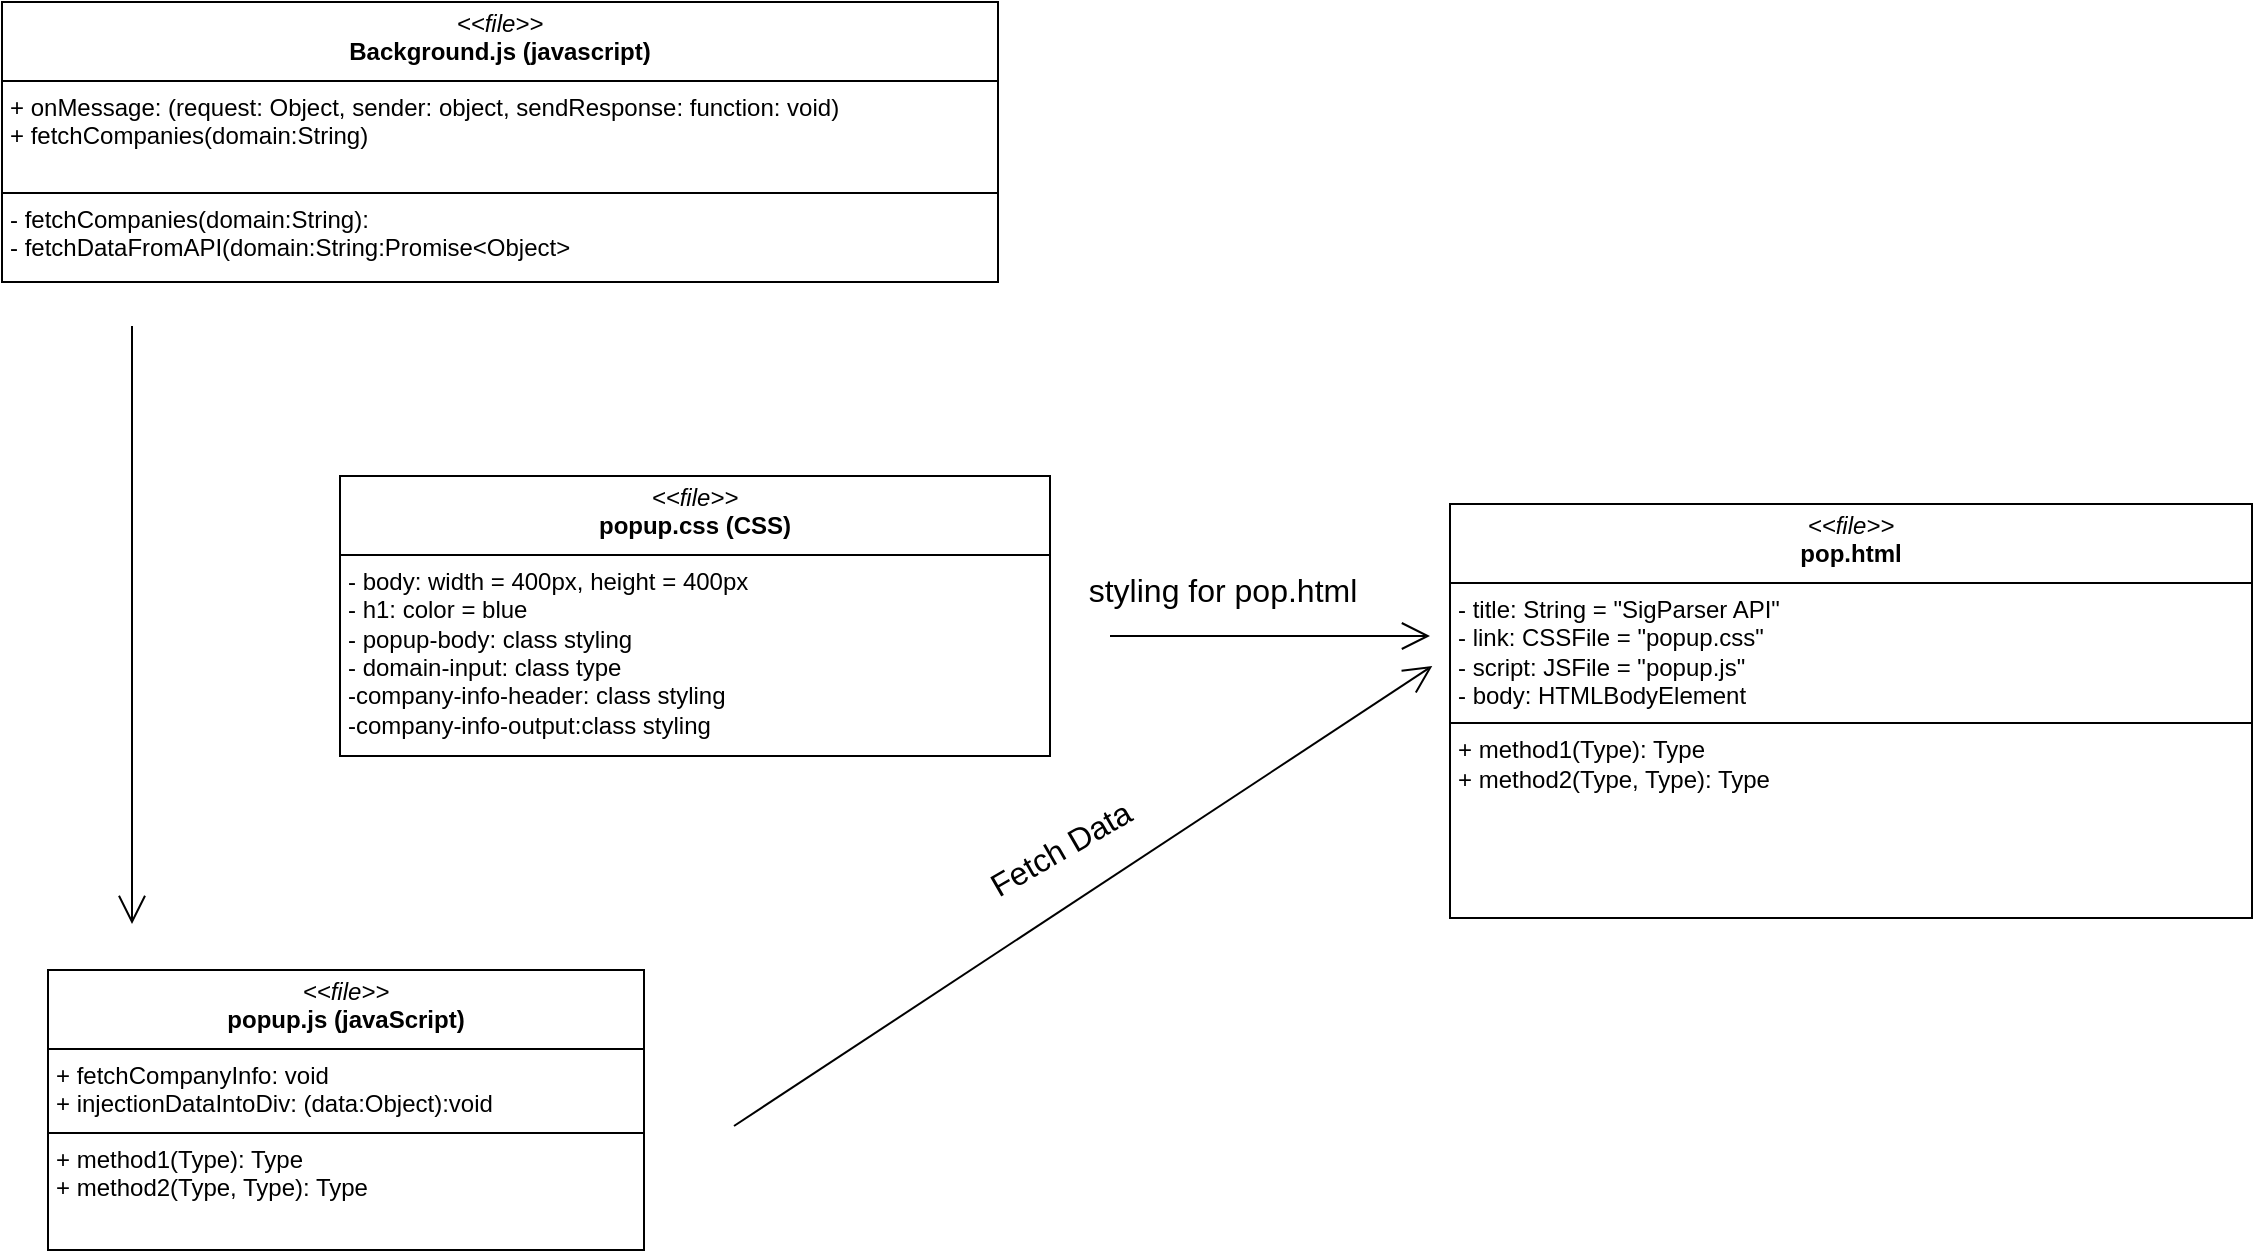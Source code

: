 <mxfile version="24.9.1">
  <diagram name="Page-1" id="F3TrKfFbRiF8tJtaXqeu">
    <mxGraphModel dx="2722" dy="1161" grid="0" gridSize="10" guides="1" tooltips="1" connect="1" arrows="1" fold="1" page="0" pageScale="1" pageWidth="850" pageHeight="1100" math="0" shadow="0">
      <root>
        <mxCell id="0" />
        <mxCell id="1" parent="0" />
        <mxCell id="lpOA4O-bADo8tYY5proH-2" value="&lt;p style=&quot;margin:0px;margin-top:4px;text-align:center;&quot;&gt;&lt;i&gt;&amp;lt;&amp;lt;file&amp;gt;&amp;gt;&lt;/i&gt;&lt;br&gt;&lt;b&gt;Background.js (javascript)&lt;/b&gt;&lt;br&gt;&lt;/p&gt;&lt;hr size=&quot;1&quot; style=&quot;border-style:solid;&quot;&gt;&lt;p style=&quot;margin:0px;margin-left:4px;&quot;&gt;+ onMessage: (request: Object, sender: object, sendResponse: function: void)&lt;br&gt;+ fetchCompanies(domain:String)&lt;/p&gt;&lt;p style=&quot;margin:0px;margin-left:4px;&quot;&gt;&lt;br&gt;&lt;/p&gt;&lt;hr size=&quot;1&quot; style=&quot;border-style:solid;&quot;&gt;&lt;p style=&quot;margin:0px;margin-left:4px;&quot;&gt;- fetchCompanies(domain:String):&amp;nbsp;&lt;br&gt;- fetchDataFromAPI(domain:String:Promise&amp;lt;Object&amp;gt;&lt;/p&gt;" style="verticalAlign=top;align=left;overflow=fill;html=1;whiteSpace=wrap;" parent="1" vertex="1">
          <mxGeometry x="-1373" y="-231" width="498" height="140" as="geometry" />
        </mxCell>
        <mxCell id="lpOA4O-bADo8tYY5proH-3" value="&lt;p style=&quot;margin:0px;margin-top:4px;text-align:center;&quot;&gt;&lt;i&gt;&amp;lt;&amp;lt;file&amp;gt;&amp;gt;&lt;/i&gt;&lt;br&gt;&lt;b&gt;popup.css (CSS)&lt;/b&gt;&lt;/p&gt;&lt;hr size=&quot;1&quot; style=&quot;border-style:solid;&quot;&gt;&lt;p style=&quot;margin:0px;margin-left:4px;&quot;&gt;- body: width = 400px, height = 400px&lt;br&gt;- h1: color = blue&amp;nbsp;&lt;/p&gt;&lt;p style=&quot;margin:0px;margin-left:4px;&quot;&gt;- popup-body: class styling&lt;/p&gt;&lt;p style=&quot;margin:0px;margin-left:4px;&quot;&gt;- domain-input: class type&lt;/p&gt;&lt;p style=&quot;margin:0px;margin-left:4px;&quot;&gt;-company-info-header: class styling&lt;/p&gt;&lt;p style=&quot;margin:0px;margin-left:4px;&quot;&gt;-company-info-output:class styling&lt;/p&gt;&lt;p style=&quot;margin:0px;margin-left:4px;&quot;&gt;&lt;br&gt;&lt;/p&gt;" style="verticalAlign=top;align=left;overflow=fill;html=1;whiteSpace=wrap;" parent="1" vertex="1">
          <mxGeometry x="-1204" y="6" width="355" height="140" as="geometry" />
        </mxCell>
        <mxCell id="lpOA4O-bADo8tYY5proH-6" value="" style="endArrow=open;endFill=1;endSize=12;html=1;rounded=0;fontSize=12;curved=1;" parent="1" edge="1">
          <mxGeometry width="160" relative="1" as="geometry">
            <mxPoint x="-819" y="86" as="sourcePoint" />
            <mxPoint x="-659" y="86" as="targetPoint" />
          </mxGeometry>
        </mxCell>
        <mxCell id="lpOA4O-bADo8tYY5proH-8" value="styling for pop.html" style="text;html=1;align=center;verticalAlign=middle;whiteSpace=wrap;rounded=0;fontSize=16;" parent="1" vertex="1">
          <mxGeometry x="-832" y="48" width="139" height="30" as="geometry" />
        </mxCell>
        <mxCell id="lpOA4O-bADo8tYY5proH-9" value="&lt;p style=&quot;margin:0px;margin-top:4px;text-align:center;&quot;&gt;&lt;i&gt;&amp;lt;&amp;lt;file&amp;gt;&amp;gt;&lt;/i&gt;&lt;br&gt;&lt;b&gt;pop.html&lt;/b&gt;&lt;/p&gt;&lt;hr size=&quot;1&quot; style=&quot;border-style:solid;&quot;&gt;&lt;p style=&quot;margin:0px;margin-left:4px;&quot;&gt;- title: String = &quot;SigParser API&quot;&lt;br&gt;- link: CSSFile = &quot;popup.css&quot;&lt;/p&gt;&lt;p style=&quot;margin:0px;margin-left:4px;&quot;&gt;- script: JSFile = &quot;popup.js&quot;&lt;/p&gt;&lt;p style=&quot;margin:0px;margin-left:4px;&quot;&gt;- body: HTMLBodyElement&lt;/p&gt;&lt;hr size=&quot;1&quot; style=&quot;border-style:solid;&quot;&gt;&lt;p style=&quot;margin:0px;margin-left:4px;&quot;&gt;+ method1(Type): Type&lt;br&gt;+ method2(Type, Type): Type&lt;/p&gt;" style="verticalAlign=top;align=left;overflow=fill;html=1;whiteSpace=wrap;" parent="1" vertex="1">
          <mxGeometry x="-649" y="20" width="401" height="207" as="geometry" />
        </mxCell>
        <mxCell id="lpOA4O-bADo8tYY5proH-10" value="" style="endArrow=open;endFill=1;endSize=12;html=1;rounded=0;fontSize=12;curved=1;" parent="1" edge="1">
          <mxGeometry width="160" relative="1" as="geometry">
            <mxPoint x="-1007" y="331" as="sourcePoint" />
            <mxPoint x="-657.864" y="101" as="targetPoint" />
          </mxGeometry>
        </mxCell>
        <mxCell id="lpOA4O-bADo8tYY5proH-11" value="Fetch Data" style="text;html=1;align=center;verticalAlign=middle;whiteSpace=wrap;rounded=0;fontSize=16;rotation=-30;" parent="1" vertex="1">
          <mxGeometry x="-897.88" y="178.32" width="109" height="28" as="geometry" />
        </mxCell>
        <mxCell id="lpOA4O-bADo8tYY5proH-13" value="&lt;p style=&quot;margin:0px;margin-top:4px;text-align:center;&quot;&gt;&lt;i&gt;&amp;lt;&amp;lt;file&amp;gt;&amp;gt;&lt;/i&gt;&lt;br&gt;&lt;b&gt;popup.js (javaScript)&lt;/b&gt;&lt;/p&gt;&lt;hr size=&quot;1&quot; style=&quot;border-style:solid;&quot;&gt;&lt;p style=&quot;margin:0px;margin-left:4px;&quot;&gt;+ fetchCompanyInfo: void&lt;br&gt;+ injectionDataIntoDiv: (data:Object):void&lt;/p&gt;&lt;hr size=&quot;1&quot; style=&quot;border-style:solid;&quot;&gt;&lt;p style=&quot;margin:0px;margin-left:4px;&quot;&gt;+ method1(Type): Type&lt;br&gt;+ method2(Type, Type): Type&lt;/p&gt;" style="verticalAlign=top;align=left;overflow=fill;html=1;whiteSpace=wrap;" parent="1" vertex="1">
          <mxGeometry x="-1350" y="253" width="298" height="140" as="geometry" />
        </mxCell>
        <mxCell id="lpOA4O-bADo8tYY5proH-14" value="" style="endArrow=open;endFill=1;endSize=12;html=1;rounded=0;fontSize=12;curved=1;" parent="1" edge="1">
          <mxGeometry width="160" relative="1" as="geometry">
            <mxPoint x="-1308" y="-69" as="sourcePoint" />
            <mxPoint x="-1308" y="230" as="targetPoint" />
          </mxGeometry>
        </mxCell>
      </root>
    </mxGraphModel>
  </diagram>
</mxfile>
